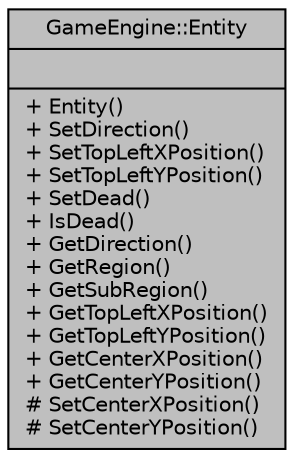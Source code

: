 digraph "GameEngine::Entity"
{
  edge [fontname="Helvetica",fontsize="10",labelfontname="Helvetica",labelfontsize="10"];
  node [fontname="Helvetica",fontsize="10",shape=record];
  Node8 [label="{GameEngine::Entity\n||+ Entity()\l+ SetDirection()\l+ SetTopLeftXPosition()\l+ SetTopLeftYPosition()\l+ SetDead()\l+ IsDead()\l+ GetDirection()\l+ GetRegion()\l+ GetSubRegion()\l+ GetTopLeftXPosition()\l+ GetTopLeftYPosition()\l+ GetCenterXPosition()\l+ GetCenterYPosition()\l# SetCenterXPosition()\l# SetCenterYPosition()\l}",height=0.2,width=0.4,color="black", fillcolor="grey75", style="filled", fontcolor="black"];
}

